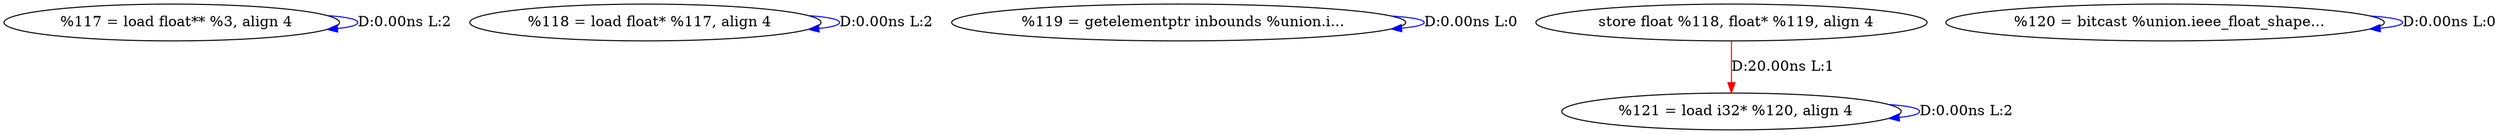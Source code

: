 digraph {
Node0x2e1b6e0[label="  %117 = load float** %3, align 4"];
Node0x2e1b6e0 -> Node0x2e1b6e0[label="D:0.00ns L:2",color=blue];
Node0x2e1b7c0[label="  %118 = load float* %117, align 4"];
Node0x2e1b7c0 -> Node0x2e1b7c0[label="D:0.00ns L:2",color=blue];
Node0x2e1b8a0[label="  %119 = getelementptr inbounds %union.i..."];
Node0x2e1b8a0 -> Node0x2e1b8a0[label="D:0.00ns L:0",color=blue];
Node0x2e1bb40[label="  %121 = load i32* %120, align 4"];
Node0x2e1b980[label="  store float %118, float* %119, align 4"];
Node0x2e1b980 -> Node0x2e1bb40[label="D:20.00ns L:1",color=red];
Node0x2e1ba60[label="  %120 = bitcast %union.ieee_float_shape..."];
Node0x2e1ba60 -> Node0x2e1ba60[label="D:0.00ns L:0",color=blue];
Node0x2e1bb40 -> Node0x2e1bb40[label="D:0.00ns L:2",color=blue];
}
